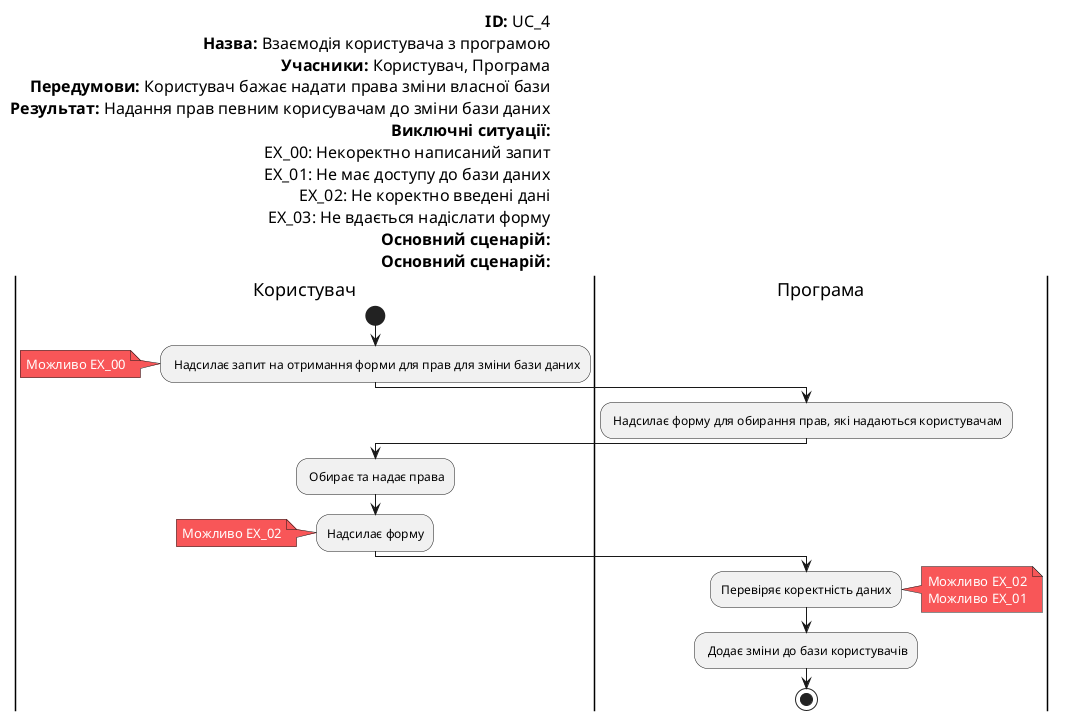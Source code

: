 @startuml UseСase4

left header
<font color=000 size=16><b>ID:</b> UC_4
<font color=000 size=16><b>Назва:</b> Взаємодія користувача з програмою
<font color=000 size=16><b>Учасники:</b> Користувач, Програма
<font color=000 size=16><b>Передумови:</b> Користувач бажає надати права зміни власної бази 
<font color=000 size=16><b>Результат:</b> Надання прав певним корисувачам до зміни бази даних 
<font color=000 size=16><b>Виключні ситуації:</b>
<font color=000 size=16>EX_00: Некоректно написаний запит
<font color=000 size=16>EX_01: Не має доступу до бази даних
<font color=000 size=16>EX_02: Не коректно введені дані
<font color=000 size=16>EX_03: Не вдається надіслати форму
<font color=000 size=16><b>Основний сценарій:</b>
<font color=000 size=16><b>Основний сценарій:</b>
end header

skinparam	shadowing false
skinparam Note {
	BackgroundColor #f85658
	FontColor #ffffff
}

|Користувач|
start
: Надсилає запит на отримання форми для прав для зміни бази даних;
note left
Можливо ЕХ_00
end note
|Програма|
: Надсилає форму для обирання прав, які надаються користувачам;

|Користувач|
: Обирає та надає права;
:Надсилає форму;
note left
Можливо ЕХ_02
end note

|Програма|
:Перевіряє коректність даних;
note right
Можливо ЕХ_02
Можливо ЕХ_01
end note
: Додає зміни до бази користувачів;
stop;
@enduml
